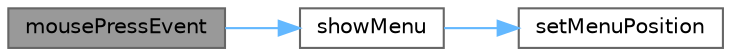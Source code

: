 digraph "mousePressEvent"
{
 // LATEX_PDF_SIZE
  bgcolor="transparent";
  edge [fontname=Helvetica,fontsize=10,labelfontname=Helvetica,labelfontsize=10];
  node [fontname=Helvetica,fontsize=10,shape=box,height=0.2,width=0.4];
  rankdir="LR";
  Node1 [id="Node000001",label="mousePressEvent",height=0.2,width=0.4,color="gray40", fillcolor="grey60", style="filled", fontcolor="black",tooltip="重写鼠标按下事件，处理右键菜单"];
  Node1 -> Node2 [id="edge1_Node000001_Node000002",color="steelblue1",style="solid",tooltip=" "];
  Node2 [id="Node000002",label="showMenu",height=0.2,width=0.4,color="grey40", fillcolor="white", style="filled",URL="$class_title_widget.html#a00c3be25c1049817131c786f668772ce",tooltip="显示标题选项菜单"];
  Node2 -> Node3 [id="edge2_Node000002_Node000003",color="steelblue1",style="solid",tooltip=" "];
  Node3 [id="Node000003",label="setMenuPosition",height=0.2,width=0.4,color="grey40", fillcolor="white", style="filled",URL="$class_title_widget.html#a0af7e99bd8f28620179c2875b5700c08",tooltip="设置菜单显示位置，确保在屏幕范围内"];
}
